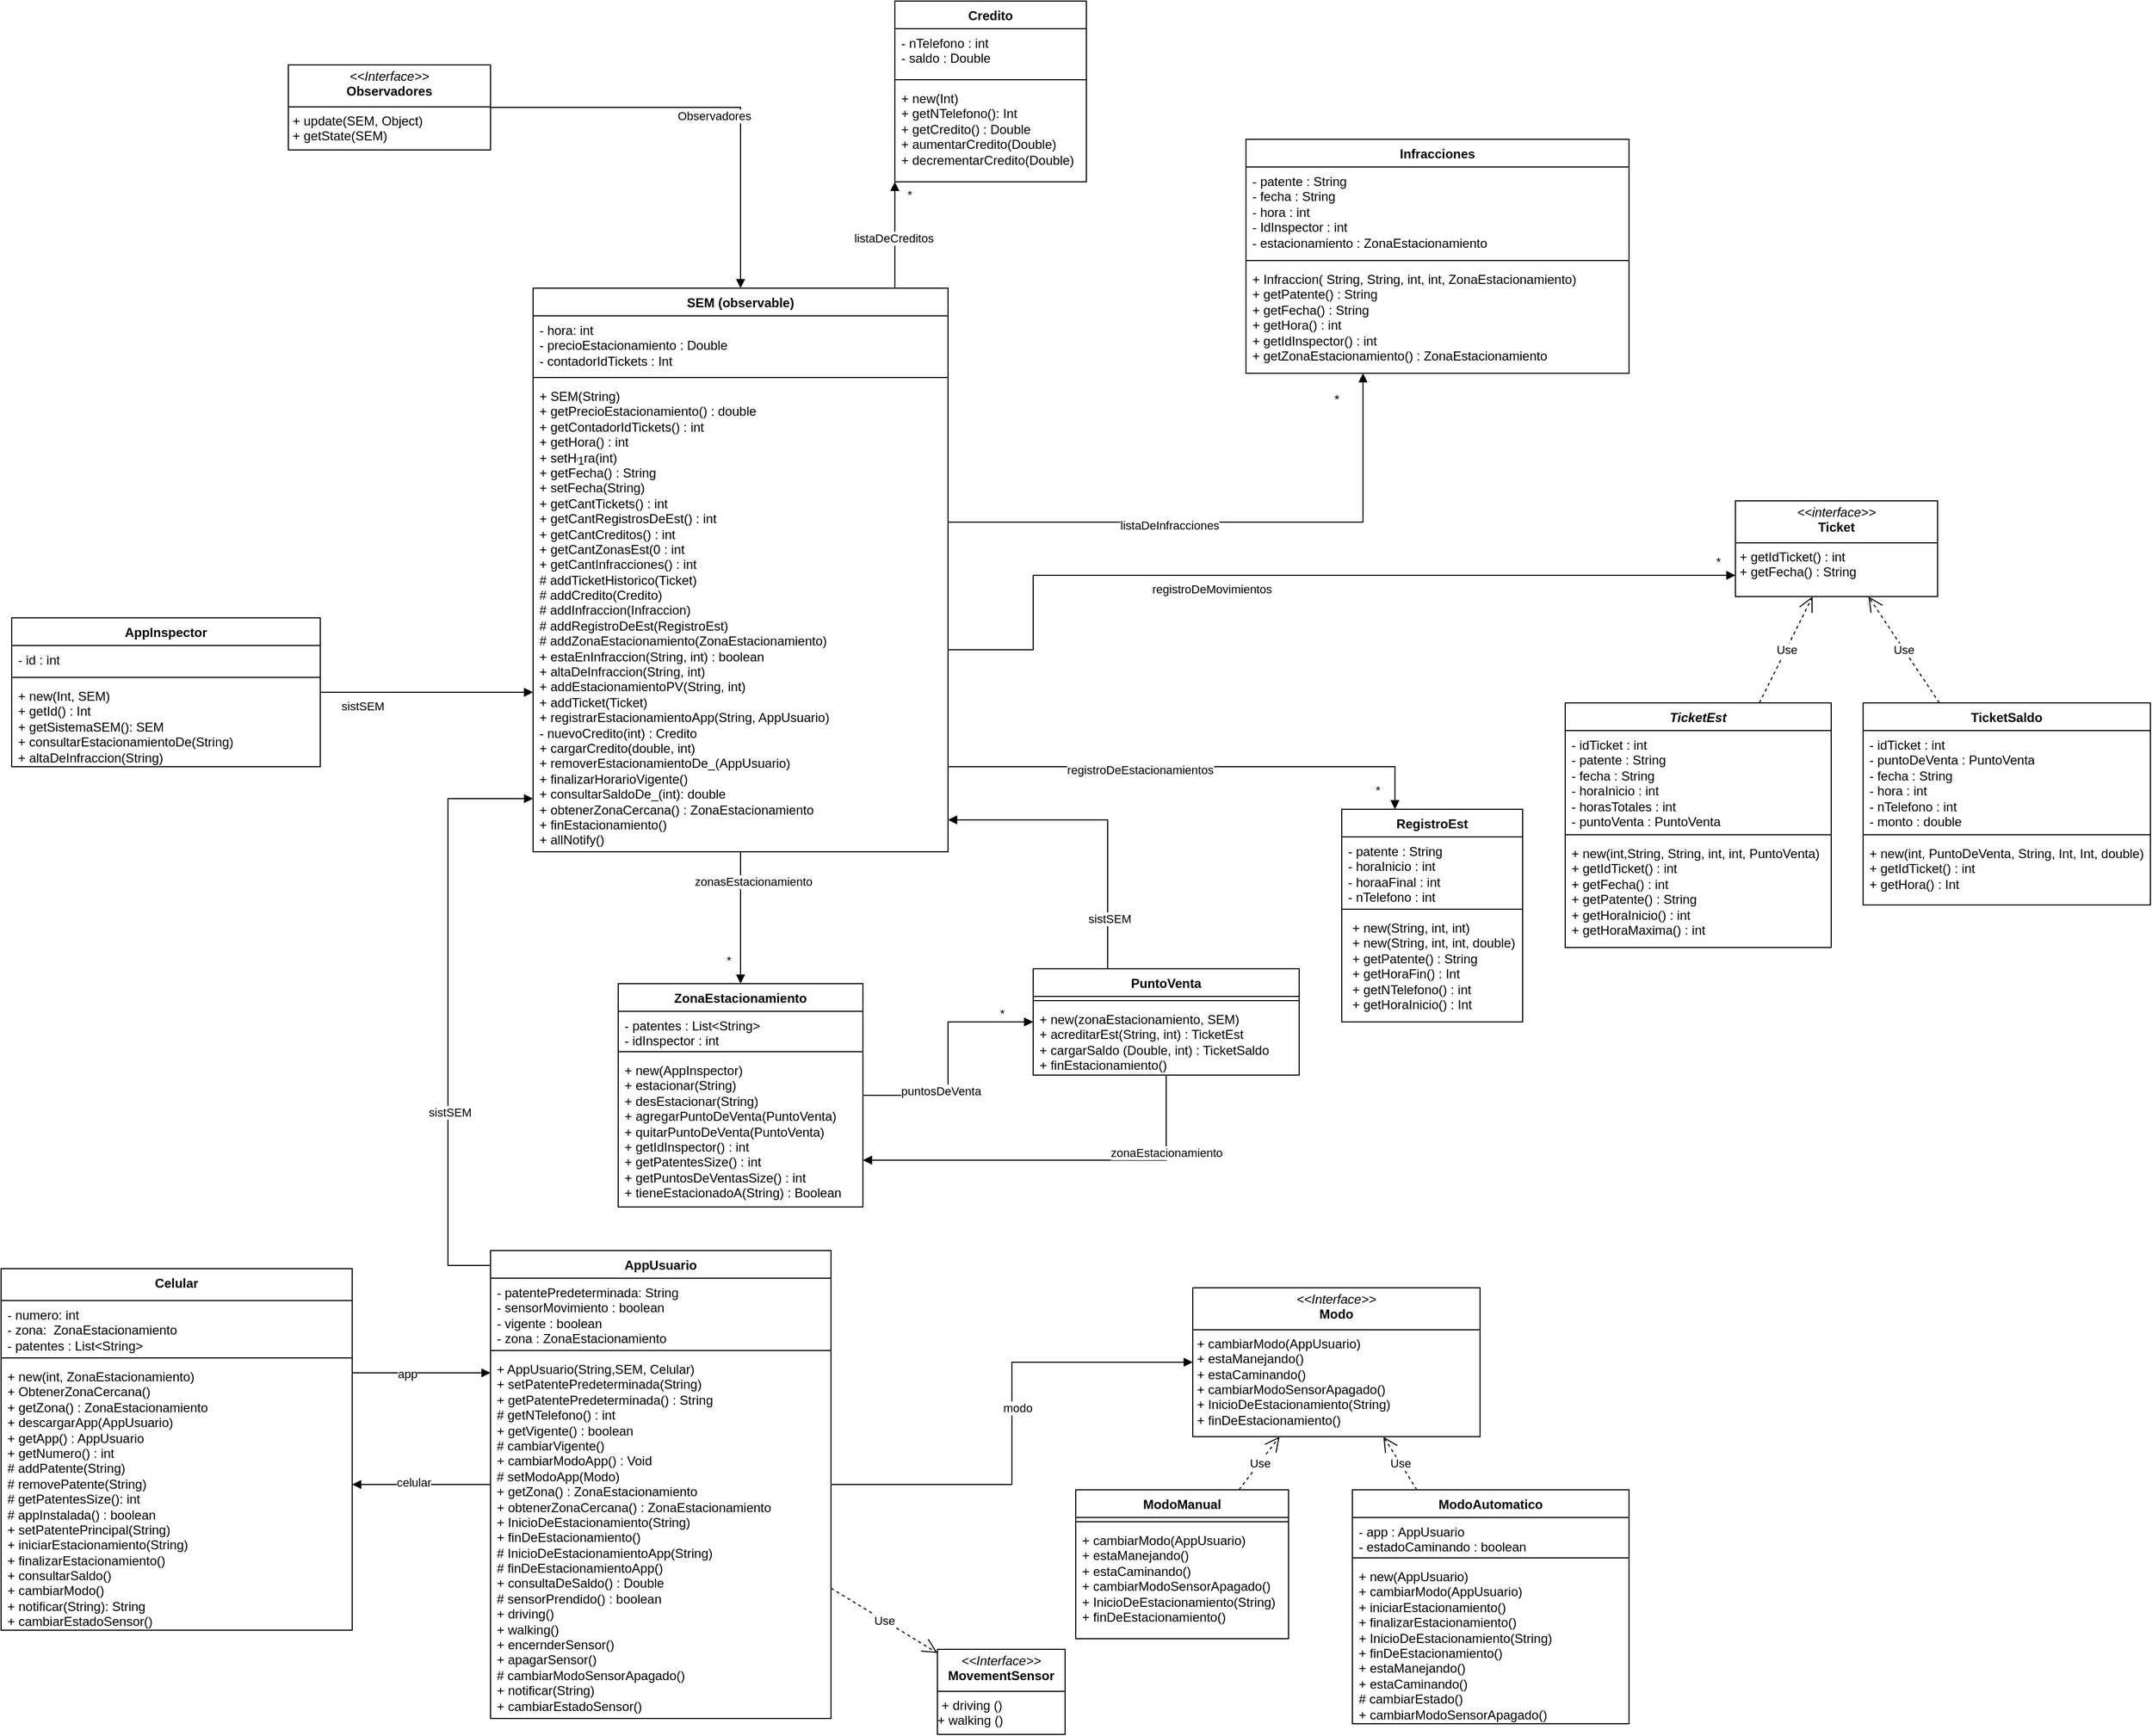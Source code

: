 <mxfile version="24.4.0" type="device">
  <diagram name="Página-1" id="XTu4WGka2R_DLcnF8r3q">
    <mxGraphModel dx="1290" dy="1872" grid="1" gridSize="10" guides="1" tooltips="1" connect="1" arrows="1" fold="1" page="1" pageScale="1" pageWidth="827" pageHeight="1169" math="0" shadow="0">
      <root>
        <mxCell id="0" />
        <mxCell id="1" parent="0" />
        <mxCell id="ymjxS3A1cUJD00krCVP6-1" value="ZonaEstacionamiento" style="swimlane;fontStyle=1;align=center;verticalAlign=top;childLayout=stackLayout;horizontal=1;startSize=26;horizontalStack=0;resizeParent=1;resizeParentMax=0;resizeLast=0;collapsible=1;marginBottom=0;whiteSpace=wrap;html=1;" parent="1" vertex="1">
          <mxGeometry x="580" y="444" width="230" height="210" as="geometry">
            <mxRectangle x="590" y="444" width="160" height="30" as="alternateBounds" />
          </mxGeometry>
        </mxCell>
        <mxCell id="ymjxS3A1cUJD00krCVP6-2" value="&lt;div&gt;&lt;span style=&quot;background-color: initial;&quot;&gt;- patentes : List&amp;lt;String&amp;gt;&amp;nbsp;&lt;/span&gt;&lt;br&gt;&lt;/div&gt;&lt;div&gt;&lt;span style=&quot;background-color: initial;&quot;&gt;- idInspector : int&lt;/span&gt;&lt;/div&gt;" style="text;strokeColor=none;fillColor=none;align=left;verticalAlign=top;spacingLeft=4;spacingRight=4;overflow=hidden;rotatable=0;points=[[0,0.5],[1,0.5]];portConstraint=eastwest;whiteSpace=wrap;html=1;" parent="ymjxS3A1cUJD00krCVP6-1" vertex="1">
          <mxGeometry y="26" width="230" height="34" as="geometry" />
        </mxCell>
        <mxCell id="ymjxS3A1cUJD00krCVP6-3" value="" style="line;strokeWidth=1;fillColor=none;align=left;verticalAlign=middle;spacingTop=-1;spacingLeft=3;spacingRight=3;rotatable=0;labelPosition=right;points=[];portConstraint=eastwest;strokeColor=inherit;" parent="ymjxS3A1cUJD00krCVP6-1" vertex="1">
          <mxGeometry y="60" width="230" height="8" as="geometry" />
        </mxCell>
        <mxCell id="ymjxS3A1cUJD00krCVP6-4" value="&lt;div&gt;+ new(AppInspector)&lt;/div&gt;+ estacionar(String)&lt;div&gt;+ desEstacionar(String)&lt;/div&gt;&lt;div&gt;+ agregarPuntoDeVenta(PuntoVenta)&lt;/div&gt;&lt;div&gt;+ quitarPuntoDeVenta(PuntoVenta)&lt;/div&gt;&lt;div&gt;+ getIdInspector() : int&lt;/div&gt;&lt;div&gt;+ getPatentesSize() : int&lt;/div&gt;&lt;div&gt;+ getPuntosDeVentasSize() : int&lt;/div&gt;&lt;div&gt;+ tieneEstacionadoA(String) : Boolean&amp;nbsp;&lt;/div&gt;" style="text;strokeColor=none;fillColor=none;align=left;verticalAlign=top;spacingLeft=4;spacingRight=4;overflow=hidden;rotatable=0;points=[[0,0.5],[1,0.5]];portConstraint=eastwest;whiteSpace=wrap;html=1;" parent="ymjxS3A1cUJD00krCVP6-1" vertex="1">
          <mxGeometry y="68" width="230" height="142" as="geometry" />
        </mxCell>
        <mxCell id="ymjxS3A1cUJD00krCVP6-5" value="PuntoVenta" style="swimlane;fontStyle=1;align=center;verticalAlign=top;childLayout=stackLayout;horizontal=1;startSize=26;horizontalStack=0;resizeParent=1;resizeParentMax=0;resizeLast=0;collapsible=1;marginBottom=0;whiteSpace=wrap;html=1;" parent="1" vertex="1">
          <mxGeometry x="970" y="430" width="250" height="100" as="geometry">
            <mxRectangle x="970" y="430" width="100" height="30" as="alternateBounds" />
          </mxGeometry>
        </mxCell>
        <mxCell id="ymjxS3A1cUJD00krCVP6-7" value="" style="line;strokeWidth=1;fillColor=none;align=left;verticalAlign=middle;spacingTop=-1;spacingLeft=3;spacingRight=3;rotatable=0;labelPosition=right;points=[];portConstraint=eastwest;strokeColor=inherit;" parent="ymjxS3A1cUJD00krCVP6-5" vertex="1">
          <mxGeometry y="26" width="250" height="8" as="geometry" />
        </mxCell>
        <mxCell id="ymjxS3A1cUJD00krCVP6-8" value="&lt;div&gt;+ new(zonaEstacionamiento, SEM)&lt;/div&gt;+ acreditarEst(String, int) : TicketEst&lt;div&gt;+ cargarSaldo (Double, int) : TicketSaldo&lt;/div&gt;&lt;div&gt;+ finEstacionamiento()&lt;/div&gt;" style="text;strokeColor=none;fillColor=none;align=left;verticalAlign=top;spacingLeft=4;spacingRight=4;overflow=hidden;rotatable=0;points=[[0,0.5],[1,0.5]];portConstraint=eastwest;whiteSpace=wrap;html=1;" parent="ymjxS3A1cUJD00krCVP6-5" vertex="1">
          <mxGeometry y="34" width="250" height="66" as="geometry" />
        </mxCell>
        <mxCell id="ymjxS3A1cUJD00krCVP6-9" value="AppUsuario" style="swimlane;fontStyle=1;align=center;verticalAlign=top;childLayout=stackLayout;horizontal=1;startSize=26;horizontalStack=0;resizeParent=1;resizeParentMax=0;resizeLast=0;collapsible=1;marginBottom=0;whiteSpace=wrap;html=1;" parent="1" vertex="1">
          <mxGeometry x="460" y="695" width="320" height="440" as="geometry">
            <mxRectangle x="480" y="654" width="100" height="30" as="alternateBounds" />
          </mxGeometry>
        </mxCell>
        <mxCell id="ymjxS3A1cUJD00krCVP6-10" value="&lt;div&gt;- patentePredeterminada: String&lt;/div&gt;&lt;div&gt;- sensorMovimiento : boolean&lt;/div&gt;&lt;div&gt;- vigente : boolean&lt;/div&gt;&lt;div&gt;- zona : ZonaEstacionamiento&lt;/div&gt;" style="text;strokeColor=none;fillColor=none;align=left;verticalAlign=top;spacingLeft=4;spacingRight=4;overflow=hidden;rotatable=0;points=[[0,0.5],[1,0.5]];portConstraint=eastwest;whiteSpace=wrap;html=1;" parent="ymjxS3A1cUJD00krCVP6-9" vertex="1">
          <mxGeometry y="26" width="320" height="64" as="geometry" />
        </mxCell>
        <mxCell id="ymjxS3A1cUJD00krCVP6-11" value="" style="line;strokeWidth=1;fillColor=none;align=left;verticalAlign=middle;spacingTop=-1;spacingLeft=3;spacingRight=3;rotatable=0;labelPosition=right;points=[];portConstraint=eastwest;strokeColor=inherit;" parent="ymjxS3A1cUJD00krCVP6-9" vertex="1">
          <mxGeometry y="90" width="320" height="8" as="geometry" />
        </mxCell>
        <mxCell id="ymjxS3A1cUJD00krCVP6-12" value="+ AppUsuario(String,SEM, Celular)&amp;nbsp;&lt;div&gt;&lt;div&gt;+ setPatentePredeterminada(String)&lt;/div&gt;&lt;div&gt;+ getPatentePredeterminada() : String&lt;/div&gt;&lt;div&gt;# getNTelefono() : int&amp;nbsp;&lt;/div&gt;&lt;div&gt;+ getVigente() : boolean&lt;/div&gt;&lt;div&gt;# cambiarVigente()&lt;/div&gt;&lt;div&gt;+ cambiarModoApp() : Void&lt;br&gt;&lt;/div&gt;&lt;div&gt;# setModoApp(Modo)&lt;/div&gt;&lt;div&gt;+ getZona() : ZonaEstacionamiento&lt;/div&gt;&lt;div&gt;+ obtenerZonaCercana() : ZonaEstacionamiento&lt;/div&gt;&lt;div&gt;+ InicioDeEstacionamiento(String)&lt;br&gt;+ finDeEstacionamiento()&amp;nbsp;&lt;/div&gt;&lt;div&gt;# InicioDeEstacionamientoApp(String)&lt;br&gt;# finDeEstacionamientoApp()&amp;nbsp;&lt;br&gt;&lt;div&gt;&lt;div&gt;+ consultaDeSaldo() : Double&lt;/div&gt;&lt;div&gt;# sensorPrendido() : boolean&lt;/div&gt;&lt;div&gt;+ driving()&lt;/div&gt;&lt;div&gt;+ walking()&lt;/div&gt;&lt;div&gt;+ encernderSensor()&lt;/div&gt;&lt;div&gt;+ apagarSensor()&lt;/div&gt;&lt;div&gt;# cambiarModoSensorApagado()&lt;/div&gt;&lt;div&gt;+ notificar(String)&lt;/div&gt;&lt;div&gt;+ cambiarEstadoSensor()&lt;/div&gt;&lt;div&gt;&lt;br&gt;&lt;/div&gt;&lt;div&gt;&lt;br&gt;&lt;/div&gt;&lt;/div&gt;&lt;/div&gt;&lt;/div&gt;" style="text;strokeColor=none;fillColor=none;align=left;verticalAlign=top;spacingLeft=4;spacingRight=4;overflow=hidden;rotatable=0;points=[[0,0.5],[1,0.5]];portConstraint=eastwest;whiteSpace=wrap;html=1;" parent="ymjxS3A1cUJD00krCVP6-9" vertex="1">
          <mxGeometry y="98" width="320" height="342" as="geometry" />
        </mxCell>
        <mxCell id="ymjxS3A1cUJD00krCVP6-13" value="SEM (observable)" style="swimlane;fontStyle=1;align=center;verticalAlign=top;childLayout=stackLayout;horizontal=1;startSize=26;horizontalStack=0;resizeParent=1;resizeParentMax=0;resizeLast=0;collapsible=1;marginBottom=0;whiteSpace=wrap;html=1;" parent="1" vertex="1">
          <mxGeometry x="500" y="-210" width="390" height="530" as="geometry" />
        </mxCell>
        <mxCell id="ymjxS3A1cUJD00krCVP6-14" value="&lt;div&gt;&lt;span style=&quot;background-color: initial;&quot;&gt;- hora: int&lt;/span&gt;&lt;br&gt;&lt;/div&gt;&lt;div&gt;- precioEstacionamiento : Double&lt;/div&gt;&lt;div&gt;- contadorIdTickets : Int&lt;/div&gt;&lt;div&gt;&amp;nbsp;&lt;/div&gt;&lt;div&gt;&lt;br&gt;&lt;/div&gt;&lt;div&gt;&lt;span style=&quot;background-color: initial;&quot;&gt;&lt;br&gt;&lt;/span&gt;&lt;br&gt;&lt;/div&gt;" style="text;strokeColor=none;fillColor=none;align=left;verticalAlign=top;spacingLeft=4;spacingRight=4;overflow=hidden;rotatable=0;points=[[0,0.5],[1,0.5]];portConstraint=eastwest;whiteSpace=wrap;html=1;" parent="ymjxS3A1cUJD00krCVP6-13" vertex="1">
          <mxGeometry y="26" width="390" height="54" as="geometry" />
        </mxCell>
        <mxCell id="ymjxS3A1cUJD00krCVP6-15" value="" style="line;strokeWidth=1;fillColor=none;align=left;verticalAlign=middle;spacingTop=-1;spacingLeft=3;spacingRight=3;rotatable=0;labelPosition=right;points=[];portConstraint=eastwest;strokeColor=inherit;" parent="ymjxS3A1cUJD00krCVP6-13" vertex="1">
          <mxGeometry y="80" width="390" height="8" as="geometry" />
        </mxCell>
        <mxCell id="ymjxS3A1cUJD00krCVP6-16" value="&lt;div&gt;+ SEM(String)&lt;/div&gt;&lt;div&gt;+ getPrecioEstacionamiento() : double&lt;/div&gt;&lt;div&gt;+ getContadorIdTickets() : int&lt;/div&gt;&lt;div&gt;+ getHora() : int&lt;/div&gt;&lt;div&gt;+ setHora(int)&lt;br&gt;&lt;/div&gt;&lt;div&gt;+ getFecha() : String&lt;/div&gt;&lt;div&gt;+ setFecha(String)&lt;/div&gt;&lt;div&gt;+ getCantTickets() : int&lt;/div&gt;&lt;div&gt;+ getCantRegistrosDeEst() : int&lt;/div&gt;&lt;div&gt;+ getCantCreditos() : int&lt;/div&gt;&lt;div&gt;+ getCantZonasEst(0 : int&lt;/div&gt;&lt;div&gt;+ getCantInfracciones() : int&lt;/div&gt;&lt;div&gt;# addTicketHistorico(Ticket)&lt;/div&gt;&lt;div&gt;# addCredito(Credito)&lt;/div&gt;&lt;div&gt;# addInfraccion(Infraccion)&lt;/div&gt;&lt;div&gt;# addRegistroDeEst(RegistroEst)&lt;/div&gt;&lt;div&gt;# addZonaEstacionamiento(ZonaEstacionamiento)&lt;/div&gt;&lt;div&gt;+ estaEnInfraccion(String, int) : boolean&lt;/div&gt;&lt;div&gt;+ altaDeInfraccion(String, int)&lt;/div&gt;&lt;div&gt;+ addEstacionamientoPV(String, int)&lt;/div&gt;&lt;div&gt;+ addTicket(Ticket)&lt;/div&gt;&lt;div&gt;+ registrarEstacionamientoApp(String, AppUsuario)&lt;/div&gt;&lt;div&gt;- nuevoCredito(int) : Credito&lt;/div&gt;&lt;div&gt;+ cargarCredito(double, int)&lt;/div&gt;&lt;div&gt;+ removerEstacionamientoDe_(AppUsuario)&lt;/div&gt;&lt;div&gt;+ finalizarHorarioVigente()&lt;/div&gt;&lt;div&gt;+ consultarSaldoDe_(int): double&lt;/div&gt;&lt;div&gt;+ obtenerZonaCercana() : ZonaEstacionamiento&lt;/div&gt;&lt;div&gt;+ finEstacionamiento()&lt;/div&gt;&lt;div&gt;+ allNotify()&lt;/div&gt;" style="text;strokeColor=none;fillColor=none;align=left;verticalAlign=top;spacingLeft=4;spacingRight=4;overflow=hidden;rotatable=0;points=[[0,0.5],[1,0.5]];portConstraint=eastwest;whiteSpace=wrap;html=1;" parent="ymjxS3A1cUJD00krCVP6-13" vertex="1">
          <mxGeometry y="88" width="390" height="442" as="geometry" />
        </mxCell>
        <mxCell id="ymjxS3A1cUJD00krCVP6-26" value="Infracciones" style="swimlane;fontStyle=1;align=center;verticalAlign=top;childLayout=stackLayout;horizontal=1;startSize=26;horizontalStack=0;resizeParent=1;resizeParentMax=0;resizeLast=0;collapsible=1;marginBottom=0;whiteSpace=wrap;html=1;" parent="1" vertex="1">
          <mxGeometry x="1170" y="-350" width="360" height="220" as="geometry">
            <mxRectangle x="1061" y="-100" width="110" height="30" as="alternateBounds" />
          </mxGeometry>
        </mxCell>
        <mxCell id="ymjxS3A1cUJD00krCVP6-27" value="&lt;div&gt;- patente : String&lt;/div&gt;&lt;div&gt;&lt;span style=&quot;background-color: initial;&quot;&gt;- fecha : String&amp;nbsp;&lt;/span&gt;&lt;/div&gt;&lt;div&gt;- hora : int&lt;/div&gt;&lt;div&gt;- IdInspector : int&lt;/div&gt;&lt;div&gt;- estacionamiento : ZonaEstacionamiento&lt;/div&gt;" style="text;strokeColor=none;fillColor=none;align=left;verticalAlign=top;spacingLeft=4;spacingRight=4;overflow=hidden;rotatable=0;points=[[0,0.5],[1,0.5]];portConstraint=eastwest;whiteSpace=wrap;html=1;" parent="ymjxS3A1cUJD00krCVP6-26" vertex="1">
          <mxGeometry y="26" width="360" height="84" as="geometry" />
        </mxCell>
        <mxCell id="ymjxS3A1cUJD00krCVP6-28" value="" style="line;strokeWidth=1;fillColor=none;align=left;verticalAlign=middle;spacingTop=-1;spacingLeft=3;spacingRight=3;rotatable=0;labelPosition=right;points=[];portConstraint=eastwest;strokeColor=inherit;" parent="ymjxS3A1cUJD00krCVP6-26" vertex="1">
          <mxGeometry y="110" width="360" height="8" as="geometry" />
        </mxCell>
        <mxCell id="ymjxS3A1cUJD00krCVP6-29" value="+ Infraccion( String, String, int, int, ZonaEstacionamiento)&lt;div&gt;+ getPatente() : String&lt;/div&gt;&lt;div&gt;+ getFecha() : String&lt;/div&gt;&lt;div&gt;+ getHora() : int&lt;/div&gt;&lt;div&gt;+ getIdInspector() : int&lt;/div&gt;&lt;div&gt;+ getZonaEstacionamiento() : ZonaEstacionamiento&lt;/div&gt;" style="text;strokeColor=none;fillColor=none;align=left;verticalAlign=top;spacingLeft=4;spacingRight=4;overflow=hidden;rotatable=0;points=[[0,0.5],[1,0.5]];portConstraint=eastwest;whiteSpace=wrap;html=1;" parent="ymjxS3A1cUJD00krCVP6-26" vertex="1">
          <mxGeometry y="118" width="360" height="102" as="geometry" />
        </mxCell>
        <mxCell id="ymjxS3A1cUJD00krCVP6-56" value="Celular" style="swimlane;fontStyle=1;align=center;verticalAlign=top;childLayout=stackLayout;horizontal=1;startSize=30;horizontalStack=0;resizeParent=1;resizeParentMax=0;resizeLast=0;collapsible=1;marginBottom=0;whiteSpace=wrap;html=1;" parent="1" vertex="1">
          <mxGeometry y="712" width="330" height="340" as="geometry">
            <mxRectangle y="712" width="80" height="30" as="alternateBounds" />
          </mxGeometry>
        </mxCell>
        <mxCell id="ymjxS3A1cUJD00krCVP6-57" value="- numero: int&lt;div&gt;- zona:&amp;nbsp; ZonaEstacionamiento&lt;/div&gt;&lt;div&gt;- patentes : List&amp;lt;String&amp;gt;&lt;/div&gt;" style="text;strokeColor=none;fillColor=none;align=left;verticalAlign=top;spacingLeft=4;spacingRight=4;overflow=hidden;rotatable=0;points=[[0,0.5],[1,0.5]];portConstraint=eastwest;whiteSpace=wrap;html=1;" parent="ymjxS3A1cUJD00krCVP6-56" vertex="1">
          <mxGeometry y="30" width="330" height="50" as="geometry" />
        </mxCell>
        <mxCell id="ymjxS3A1cUJD00krCVP6-58" value="" style="line;strokeWidth=1;fillColor=none;align=left;verticalAlign=middle;spacingTop=-1;spacingLeft=3;spacingRight=3;rotatable=0;labelPosition=right;points=[];portConstraint=eastwest;strokeColor=inherit;" parent="ymjxS3A1cUJD00krCVP6-56" vertex="1">
          <mxGeometry y="80" width="330" height="8" as="geometry" />
        </mxCell>
        <mxCell id="ymjxS3A1cUJD00krCVP6-59" value="+ new(int, ZonaEstacionamiento)&lt;div&gt;+ ObtenerZonaCercana()&lt;/div&gt;&lt;div&gt;+ getZona() : ZonaEstacionamiento&lt;/div&gt;&lt;div&gt;+ descargarApp(AppUsuario)&lt;/div&gt;&lt;div&gt;+ getApp() : AppUsuario&lt;/div&gt;&lt;div&gt;+ getNumero() : int&lt;/div&gt;&lt;div&gt;# addPatente(String)&amp;nbsp;&lt;/div&gt;&lt;div&gt;# removePatente(String)&lt;/div&gt;&lt;div&gt;# getPatentesSize(): int&lt;/div&gt;&lt;div&gt;# appInstalada() : boolean&lt;/div&gt;&lt;div&gt;+ setPatentePrincipal(String)&lt;/div&gt;&lt;div&gt;+ iniciarEstacionamiento(String)&amp;nbsp;&lt;/div&gt;&lt;div&gt;+ finalizarEstacionamiento()&lt;/div&gt;&lt;div&gt;+ consultarSaldo()&lt;/div&gt;&lt;div&gt;+ cambiarModo()&lt;/div&gt;&lt;div&gt;+ notificar(String): String&lt;/div&gt;&lt;div&gt;+ cambiarEstadoSensor()&amp;nbsp;&lt;/div&gt;&lt;div&gt;&lt;br&gt;&lt;/div&gt;" style="text;strokeColor=none;fillColor=none;align=left;verticalAlign=top;spacingLeft=4;spacingRight=4;overflow=hidden;rotatable=0;points=[[0,0.5],[1,0.5]];portConstraint=eastwest;whiteSpace=wrap;html=1;" parent="ymjxS3A1cUJD00krCVP6-56" vertex="1">
          <mxGeometry y="88" width="330" height="252" as="geometry" />
        </mxCell>
        <mxCell id="ymjxS3A1cUJD00krCVP6-62" value="app" style="endArrow=block;endFill=1;html=1;edgeStyle=orthogonalEdgeStyle;align=left;verticalAlign=top;rounded=0;" parent="1" source="ymjxS3A1cUJD00krCVP6-56" target="ymjxS3A1cUJD00krCVP6-9" edge="1">
          <mxGeometry x="-0.375" y="12" relative="1" as="geometry">
            <mxPoint x="240" y="557" as="sourcePoint" />
            <mxPoint x="280" y="870" as="targetPoint" />
            <mxPoint as="offset" />
            <Array as="points">
              <mxPoint x="440" y="810" />
              <mxPoint x="440" y="810" />
            </Array>
          </mxGeometry>
        </mxCell>
        <mxCell id="ymjxS3A1cUJD00krCVP6-104" value="ModoAutomatico" style="swimlane;fontStyle=1;align=center;verticalAlign=top;childLayout=stackLayout;horizontal=1;startSize=26;horizontalStack=0;resizeParent=1;resizeParentMax=0;resizeLast=0;collapsible=1;marginBottom=0;whiteSpace=wrap;html=1;" parent="1" vertex="1">
          <mxGeometry x="1270" y="920" width="260" height="220" as="geometry">
            <mxRectangle x="1270" y="940" width="130" height="30" as="alternateBounds" />
          </mxGeometry>
        </mxCell>
        <mxCell id="ymjxS3A1cUJD00krCVP6-105" value="- app : AppUsuario&lt;div&gt;- estadoCaminando : boolean&lt;/div&gt;" style="text;strokeColor=none;fillColor=none;align=left;verticalAlign=top;spacingLeft=4;spacingRight=4;overflow=hidden;rotatable=0;points=[[0,0.5],[1,0.5]];portConstraint=eastwest;whiteSpace=wrap;html=1;" parent="ymjxS3A1cUJD00krCVP6-104" vertex="1">
          <mxGeometry y="26" width="260" height="34" as="geometry" />
        </mxCell>
        <mxCell id="ymjxS3A1cUJD00krCVP6-106" value="" style="line;strokeWidth=1;fillColor=none;align=left;verticalAlign=middle;spacingTop=-1;spacingLeft=3;spacingRight=3;rotatable=0;labelPosition=right;points=[];portConstraint=eastwest;strokeColor=inherit;" parent="ymjxS3A1cUJD00krCVP6-104" vertex="1">
          <mxGeometry y="60" width="260" height="8" as="geometry" />
        </mxCell>
        <mxCell id="ymjxS3A1cUJD00krCVP6-107" value="&lt;div&gt;+ new(AppUsuario)&lt;/div&gt;+ cambiarModo(AppUsuario)&lt;div&gt;+ iniciarEstacionamiento()&lt;/div&gt;&lt;div&gt;+ finalizarEstacionamiento()&lt;/div&gt;&lt;div&gt;+ InicioDeEstacionamiento(String)&lt;br&gt;+ finDeEstacionamiento()&amp;nbsp;&lt;br&gt;&lt;/div&gt;&lt;div&gt;+ estaManejando()&lt;/div&gt;&lt;div&gt;+ estaCaminando()&lt;/div&gt;&lt;div&gt;# cambiarEstado()&lt;/div&gt;&lt;div&gt;+ cambiarModoSensorApagado()&lt;/div&gt;" style="text;strokeColor=none;fillColor=none;align=left;verticalAlign=top;spacingLeft=4;spacingRight=4;overflow=hidden;rotatable=0;points=[[0,0.5],[1,0.5]];portConstraint=eastwest;whiteSpace=wrap;html=1;" parent="ymjxS3A1cUJD00krCVP6-104" vertex="1">
          <mxGeometry y="68" width="260" height="152" as="geometry" />
        </mxCell>
        <mxCell id="ymjxS3A1cUJD00krCVP6-108" value="ModoManual" style="swimlane;fontStyle=1;align=center;verticalAlign=top;childLayout=stackLayout;horizontal=1;startSize=26;horizontalStack=0;resizeParent=1;resizeParentMax=0;resizeLast=0;collapsible=1;marginBottom=0;whiteSpace=wrap;html=1;" parent="1" vertex="1">
          <mxGeometry x="1010" y="920" width="200" height="140" as="geometry">
            <mxRectangle x="1010" y="940" width="110" height="30" as="alternateBounds" />
          </mxGeometry>
        </mxCell>
        <mxCell id="ymjxS3A1cUJD00krCVP6-110" value="" style="line;strokeWidth=1;fillColor=none;align=left;verticalAlign=middle;spacingTop=-1;spacingLeft=3;spacingRight=3;rotatable=0;labelPosition=right;points=[];portConstraint=eastwest;strokeColor=inherit;" parent="ymjxS3A1cUJD00krCVP6-108" vertex="1">
          <mxGeometry y="26" width="200" height="8" as="geometry" />
        </mxCell>
        <mxCell id="ymjxS3A1cUJD00krCVP6-111" value="+ cambiarModo(AppUsuario)&amp;nbsp;&lt;div&gt;+ estaManejando()&lt;/div&gt;&lt;div&gt;+ estaCaminando()&lt;/div&gt;&lt;div&gt;+ cambiarModoSensorApagado()&lt;/div&gt;&lt;div&gt;+ InicioDeEstacionamiento(String)&lt;br&gt;+ finDeEstacionamiento()&amp;nbsp;&lt;br&gt;&lt;/div&gt;" style="text;strokeColor=none;fillColor=none;align=left;verticalAlign=top;spacingLeft=4;spacingRight=4;overflow=hidden;rotatable=0;points=[[0,0.5],[1,0.5]];portConstraint=eastwest;whiteSpace=wrap;html=1;" parent="ymjxS3A1cUJD00krCVP6-108" vertex="1">
          <mxGeometry y="34" width="200" height="106" as="geometry" />
        </mxCell>
        <mxCell id="ymjxS3A1cUJD00krCVP6-114" value="Use" style="endArrow=open;endSize=12;dashed=1;html=1;rounded=0;" parent="1" source="ymjxS3A1cUJD00krCVP6-104" target="2Z8lgZ3xPC7rbtyNmIxr-1" edge="1">
          <mxGeometry width="160" relative="1" as="geometry">
            <mxPoint x="890" y="900" as="sourcePoint" />
            <mxPoint x="1030" y="724.1" as="targetPoint" />
          </mxGeometry>
        </mxCell>
        <mxCell id="ymjxS3A1cUJD00krCVP6-117" value="Use" style="endArrow=open;endSize=12;dashed=1;html=1;rounded=0;" parent="1" source="ymjxS3A1cUJD00krCVP6-108" target="2Z8lgZ3xPC7rbtyNmIxr-1" edge="1">
          <mxGeometry width="160" relative="1" as="geometry">
            <mxPoint x="1080" y="845" as="sourcePoint" />
            <mxPoint x="1006.667" y="770" as="targetPoint" />
          </mxGeometry>
        </mxCell>
        <mxCell id="ymjxS3A1cUJD00krCVP6-118" value="modo" style="endArrow=block;endFill=1;html=1;edgeStyle=orthogonalEdgeStyle;align=left;verticalAlign=top;rounded=0;" parent="1" source="ymjxS3A1cUJD00krCVP6-9" target="2Z8lgZ3xPC7rbtyNmIxr-1" edge="1">
          <mxGeometry x="0.122" y="10" relative="1" as="geometry">
            <mxPoint x="540" y="968.25" as="sourcePoint" />
            <mxPoint x="975" y="720" as="targetPoint" />
            <mxPoint as="offset" />
          </mxGeometry>
        </mxCell>
        <mxCell id="ymjxS3A1cUJD00krCVP6-125" value="AppInspector" style="swimlane;fontStyle=1;align=center;verticalAlign=top;childLayout=stackLayout;horizontal=1;startSize=26;horizontalStack=0;resizeParent=1;resizeParentMax=0;resizeLast=0;collapsible=1;marginBottom=0;whiteSpace=wrap;html=1;" parent="1" vertex="1">
          <mxGeometry x="10" y="100" width="290" height="140" as="geometry">
            <mxRectangle x="10" y="100" width="110" height="30" as="alternateBounds" />
          </mxGeometry>
        </mxCell>
        <mxCell id="ymjxS3A1cUJD00krCVP6-126" value="- id : int" style="text;strokeColor=none;fillColor=none;align=left;verticalAlign=top;spacingLeft=4;spacingRight=4;overflow=hidden;rotatable=0;points=[[0,0.5],[1,0.5]];portConstraint=eastwest;whiteSpace=wrap;html=1;" parent="ymjxS3A1cUJD00krCVP6-125" vertex="1">
          <mxGeometry y="26" width="290" height="26" as="geometry" />
        </mxCell>
        <mxCell id="ymjxS3A1cUJD00krCVP6-127" value="" style="line;strokeWidth=1;fillColor=none;align=left;verticalAlign=middle;spacingTop=-1;spacingLeft=3;spacingRight=3;rotatable=0;labelPosition=right;points=[];portConstraint=eastwest;strokeColor=inherit;" parent="ymjxS3A1cUJD00krCVP6-125" vertex="1">
          <mxGeometry y="52" width="290" height="8" as="geometry" />
        </mxCell>
        <mxCell id="ymjxS3A1cUJD00krCVP6-128" value="&lt;div&gt;+ new(Int, SEM)&lt;/div&gt;&lt;div&gt;+ getId() : Int&lt;/div&gt;&lt;div&gt;+ getSistemaSEM(): SEM&amp;nbsp;&lt;/div&gt;+ consultarEstacionamientoDe(String)&lt;div&gt;+ altaDeInfraccion(String)&lt;/div&gt;" style="text;strokeColor=none;fillColor=none;align=left;verticalAlign=top;spacingLeft=4;spacingRight=4;overflow=hidden;rotatable=0;points=[[0,0.5],[1,0.5]];portConstraint=eastwest;whiteSpace=wrap;html=1;" parent="ymjxS3A1cUJD00krCVP6-125" vertex="1">
          <mxGeometry y="60" width="290" height="80" as="geometry" />
        </mxCell>
        <mxCell id="kQ1EB0cBo9DeVX5bIxho-15" value="puntosDeVenta" style="endArrow=block;endFill=1;html=1;edgeStyle=orthogonalEdgeStyle;align=left;verticalAlign=top;rounded=0;" parent="1" source="ymjxS3A1cUJD00krCVP6-1" target="ymjxS3A1cUJD00krCVP6-5" edge="1">
          <mxGeometry x="-0.701" y="17" relative="1" as="geometry">
            <mxPoint x="870" y="450" as="sourcePoint" />
            <mxPoint x="1030" y="450" as="targetPoint" />
            <mxPoint as="offset" />
          </mxGeometry>
        </mxCell>
        <mxCell id="kQ1EB0cBo9DeVX5bIxho-16" value="*" style="edgeLabel;resizable=0;html=1;align=left;verticalAlign=bottom;" parent="kQ1EB0cBo9DeVX5bIxho-15" connectable="0" vertex="1">
          <mxGeometry x="-1" relative="1" as="geometry">
            <mxPoint x="127" y="-69" as="offset" />
          </mxGeometry>
        </mxCell>
        <mxCell id="3sAxBhhQF27HXUwX9-L7-9" value="sistSEM" style="endArrow=block;endFill=1;html=1;edgeStyle=orthogonalEdgeStyle;align=left;verticalAlign=top;rounded=0;" parent="1" source="ymjxS3A1cUJD00krCVP6-125" target="ymjxS3A1cUJD00krCVP6-13" edge="1">
          <mxGeometry x="-0.818" relative="1" as="geometry">
            <mxPoint x="300" y="400" as="sourcePoint" />
            <mxPoint x="340" y="330" as="targetPoint" />
            <Array as="points">
              <mxPoint x="420" y="170" />
              <mxPoint x="420" y="170" />
            </Array>
            <mxPoint as="offset" />
          </mxGeometry>
        </mxCell>
        <mxCell id="3sAxBhhQF27HXUwX9-L7-10" value="1" style="edgeLabel;resizable=0;html=1;align=left;verticalAlign=bottom;" parent="3sAxBhhQF27HXUwX9-L7-9" connectable="0" vertex="1">
          <mxGeometry x="-1" relative="1" as="geometry">
            <mxPoint x="240" y="-210" as="offset" />
          </mxGeometry>
        </mxCell>
        <mxCell id="3sAxBhhQF27HXUwX9-L7-15" value="registroDeMovimientos" style="endArrow=block;endFill=1;html=1;edgeStyle=orthogonalEdgeStyle;align=left;verticalAlign=top;rounded=0;" parent="1" source="ymjxS3A1cUJD00krCVP6-13" target="4HrX2eV04-CmK9RbwNsA-24" edge="1">
          <mxGeometry x="-0.358" relative="1" as="geometry">
            <mxPoint x="820" y="420" as="sourcePoint" />
            <mxPoint x="1075" y="287" as="targetPoint" />
            <Array as="points">
              <mxPoint x="970" y="130" />
              <mxPoint x="970" y="60" />
            </Array>
            <mxPoint as="offset" />
          </mxGeometry>
        </mxCell>
        <mxCell id="3sAxBhhQF27HXUwX9-L7-16" value="*" style="edgeLabel;resizable=0;html=1;align=left;verticalAlign=bottom;" parent="3sAxBhhQF27HXUwX9-L7-15" connectable="0" vertex="1">
          <mxGeometry x="-1" relative="1" as="geometry">
            <mxPoint x="720" y="-75" as="offset" />
          </mxGeometry>
        </mxCell>
        <mxCell id="3sAxBhhQF27HXUwX9-L7-5" value="sistSEM" style="endArrow=block;endFill=1;html=1;edgeStyle=orthogonalEdgeStyle;align=left;verticalAlign=top;rounded=0;" parent="1" source="ymjxS3A1cUJD00krCVP6-9" target="ymjxS3A1cUJD00krCVP6-13" edge="1">
          <mxGeometry x="-0.296" y="20" relative="1" as="geometry">
            <mxPoint x="390" y="699" as="sourcePoint" />
            <mxPoint x="490" y="349" as="targetPoint" />
            <Array as="points">
              <mxPoint x="420" y="709" />
              <mxPoint x="420" y="270" />
            </Array>
            <mxPoint as="offset" />
          </mxGeometry>
        </mxCell>
        <mxCell id="3sAxBhhQF27HXUwX9-L7-37" value="zonasEstacionamiento" style="endArrow=block;endFill=1;html=1;edgeStyle=orthogonalEdgeStyle;align=left;verticalAlign=top;rounded=0;" parent="1" source="ymjxS3A1cUJD00krCVP6-13" target="ymjxS3A1cUJD00krCVP6-1" edge="1">
          <mxGeometry x="-0.77" y="-45" relative="1" as="geometry">
            <mxPoint x="1100" y="370" as="sourcePoint" />
            <mxPoint x="1260" y="370" as="targetPoint" />
            <mxPoint as="offset" />
          </mxGeometry>
        </mxCell>
        <mxCell id="3sAxBhhQF27HXUwX9-L7-38" value="*" style="edgeLabel;resizable=0;html=1;align=left;verticalAlign=bottom;" parent="3sAxBhhQF27HXUwX9-L7-37" connectable="0" vertex="1">
          <mxGeometry x="-1" relative="1" as="geometry">
            <mxPoint x="-15" y="110" as="offset" />
          </mxGeometry>
        </mxCell>
        <mxCell id="3sAxBhhQF27HXUwX9-L7-39" value="sistSEM" style="endArrow=block;endFill=1;html=1;edgeStyle=orthogonalEdgeStyle;align=left;verticalAlign=top;rounded=0;" parent="1" source="ymjxS3A1cUJD00krCVP6-5" target="ymjxS3A1cUJD00krCVP6-13" edge="1">
          <mxGeometry x="-0.583" y="20" relative="1" as="geometry">
            <mxPoint x="1050" y="370" as="sourcePoint" />
            <mxPoint x="1210" y="370" as="targetPoint" />
            <Array as="points">
              <mxPoint x="1040" y="290" />
            </Array>
            <mxPoint as="offset" />
          </mxGeometry>
        </mxCell>
        <mxCell id="3sAxBhhQF27HXUwX9-L7-41" value="zonaEstacionamiento" style="endArrow=block;endFill=1;html=1;edgeStyle=orthogonalEdgeStyle;align=left;verticalAlign=top;rounded=0;" parent="1" source="ymjxS3A1cUJD00krCVP6-5" target="ymjxS3A1cUJD00krCVP6-1" edge="1">
          <mxGeometry x="-0.265" y="-20" relative="1" as="geometry">
            <mxPoint x="870" y="640" as="sourcePoint" />
            <mxPoint x="1030" y="640" as="targetPoint" />
            <Array as="points">
              <mxPoint x="1095" y="610" />
            </Array>
            <mxPoint as="offset" />
          </mxGeometry>
        </mxCell>
        <mxCell id="4HrX2eV04-CmK9RbwNsA-1" value="TicketSaldo" style="swimlane;fontStyle=1;align=center;verticalAlign=top;childLayout=stackLayout;horizontal=1;startSize=26;horizontalStack=0;resizeParent=1;resizeParentMax=0;resizeLast=0;collapsible=1;marginBottom=0;whiteSpace=wrap;html=1;" parent="1" vertex="1">
          <mxGeometry x="1750" y="180" width="270" height="190" as="geometry">
            <mxRectangle x="1840" y="190" width="100" height="30" as="alternateBounds" />
          </mxGeometry>
        </mxCell>
        <mxCell id="4HrX2eV04-CmK9RbwNsA-2" value="- idTicket : int&lt;br&gt;- puntoDeVenta : PuntoVenta&lt;br&gt;&lt;div&gt;- fecha : String&lt;br&gt;- hora : int&lt;/div&gt;&lt;div&gt;- nTelefono : int&amp;nbsp;&lt;/div&gt;&lt;div&gt;- monto : double&lt;/div&gt;" style="text;strokeColor=none;fillColor=none;align=left;verticalAlign=top;spacingLeft=4;spacingRight=4;overflow=hidden;rotatable=0;points=[[0,0.5],[1,0.5]];portConstraint=eastwest;whiteSpace=wrap;html=1;" parent="4HrX2eV04-CmK9RbwNsA-1" vertex="1">
          <mxGeometry y="26" width="270" height="94" as="geometry" />
        </mxCell>
        <mxCell id="4HrX2eV04-CmK9RbwNsA-3" value="" style="line;strokeWidth=1;fillColor=none;align=left;verticalAlign=middle;spacingTop=-1;spacingLeft=3;spacingRight=3;rotatable=0;labelPosition=right;points=[];portConstraint=eastwest;strokeColor=inherit;" parent="4HrX2eV04-CmK9RbwNsA-1" vertex="1">
          <mxGeometry y="120" width="270" height="8" as="geometry" />
        </mxCell>
        <mxCell id="4HrX2eV04-CmK9RbwNsA-4" value="+ new(int, PuntoDeVenta, String, Int, Int, double)&lt;div&gt;+ getIdTicket() : int&lt;/div&gt;&lt;div&gt;+ getHora() : Int&lt;/div&gt;" style="text;strokeColor=none;fillColor=none;align=left;verticalAlign=top;spacingLeft=4;spacingRight=4;overflow=hidden;rotatable=0;points=[[0,0.5],[1,0.5]];portConstraint=eastwest;whiteSpace=wrap;html=1;" parent="4HrX2eV04-CmK9RbwNsA-1" vertex="1">
          <mxGeometry y="128" width="270" height="62" as="geometry" />
        </mxCell>
        <mxCell id="4HrX2eV04-CmK9RbwNsA-18" value="Credito" style="swimlane;fontStyle=1;align=center;verticalAlign=top;childLayout=stackLayout;horizontal=1;startSize=26;horizontalStack=0;resizeParent=1;resizeParentMax=0;resizeLast=0;collapsible=1;marginBottom=0;whiteSpace=wrap;html=1;" parent="1" vertex="1">
          <mxGeometry x="840" y="-480" width="180" height="170" as="geometry">
            <mxRectangle x="827" y="-330" width="80" height="30" as="alternateBounds" />
          </mxGeometry>
        </mxCell>
        <mxCell id="4HrX2eV04-CmK9RbwNsA-19" value="- nTelefono : int&lt;div&gt;- saldo : Double&lt;/div&gt;" style="text;strokeColor=none;fillColor=none;align=left;verticalAlign=top;spacingLeft=4;spacingRight=4;overflow=hidden;rotatable=0;points=[[0,0.5],[1,0.5]];portConstraint=eastwest;whiteSpace=wrap;html=1;" parent="4HrX2eV04-CmK9RbwNsA-18" vertex="1">
          <mxGeometry y="26" width="180" height="44" as="geometry" />
        </mxCell>
        <mxCell id="4HrX2eV04-CmK9RbwNsA-20" value="" style="line;strokeWidth=1;fillColor=none;align=left;verticalAlign=middle;spacingTop=-1;spacingLeft=3;spacingRight=3;rotatable=0;labelPosition=right;points=[];portConstraint=eastwest;strokeColor=inherit;" parent="4HrX2eV04-CmK9RbwNsA-18" vertex="1">
          <mxGeometry y="70" width="180" height="8" as="geometry" />
        </mxCell>
        <mxCell id="4HrX2eV04-CmK9RbwNsA-21" value="&lt;div&gt;+ new(Int)&lt;/div&gt;&lt;div&gt;+ getNTelefono(): Int&lt;br&gt;&lt;/div&gt;+ getCredito() : Double&lt;div&gt;&lt;div&gt;+ aumentarCredito(Double)&lt;/div&gt;&lt;div&gt;+ decrementarCredito(Double)&amp;nbsp;&lt;/div&gt;&lt;/div&gt;" style="text;strokeColor=none;fillColor=none;align=left;verticalAlign=top;spacingLeft=4;spacingRight=4;overflow=hidden;rotatable=0;points=[[0,0.5],[1,0.5]];portConstraint=eastwest;whiteSpace=wrap;html=1;" parent="4HrX2eV04-CmK9RbwNsA-18" vertex="1">
          <mxGeometry y="78" width="180" height="92" as="geometry" />
        </mxCell>
        <mxCell id="4HrX2eV04-CmK9RbwNsA-22" value="celular" style="endArrow=block;endFill=1;html=1;edgeStyle=orthogonalEdgeStyle;align=left;verticalAlign=top;rounded=0;" parent="1" source="ymjxS3A1cUJD00krCVP6-9" target="ymjxS3A1cUJD00krCVP6-56" edge="1">
          <mxGeometry x="0.385" y="-15" relative="1" as="geometry">
            <mxPoint x="340" y="930" as="sourcePoint" />
            <mxPoint x="500" y="930" as="targetPoint" />
            <Array as="points">
              <mxPoint x="640" y="1010" />
              <mxPoint x="225" y="1010" />
            </Array>
            <mxPoint as="offset" />
          </mxGeometry>
        </mxCell>
        <mxCell id="4HrX2eV04-CmK9RbwNsA-24" value="&lt;p style=&quot;margin:0px;margin-top:4px;text-align:center;&quot;&gt;&lt;i&gt;&amp;lt;&amp;lt;interface&amp;gt;&amp;gt;&lt;/i&gt;&lt;br&gt;&lt;b&gt;Ticket&lt;/b&gt;&lt;/p&gt;&lt;hr size=&quot;1&quot; style=&quot;border-style:solid;&quot;&gt;&lt;p style=&quot;margin:0px;margin-left:4px;&quot;&gt;+ getIdTicket() : int&lt;br&gt;&lt;/p&gt;&lt;p style=&quot;margin:0px;margin-left:4px;&quot;&gt;+ getFecha() : String&lt;/p&gt;" style="verticalAlign=top;align=left;overflow=fill;html=1;whiteSpace=wrap;" parent="1" vertex="1">
          <mxGeometry x="1630" y="-10" width="190" height="90" as="geometry" />
        </mxCell>
        <mxCell id="4HrX2eV04-CmK9RbwNsA-27" value="Use" style="endArrow=open;endSize=12;dashed=1;html=1;rounded=0;" parent="1" source="lysYLstLY8mFYq3XtvQy-1" target="4HrX2eV04-CmK9RbwNsA-24" edge="1">
          <mxGeometry width="160" relative="1" as="geometry">
            <mxPoint x="1602.778" y="170.0" as="sourcePoint" />
            <mxPoint x="1850" y="230" as="targetPoint" />
          </mxGeometry>
        </mxCell>
        <mxCell id="4HrX2eV04-CmK9RbwNsA-28" value="Use" style="endArrow=open;endSize=12;dashed=1;html=1;rounded=0;" parent="1" source="4HrX2eV04-CmK9RbwNsA-1" target="4HrX2eV04-CmK9RbwNsA-24" edge="1">
          <mxGeometry width="160" relative="1" as="geometry">
            <mxPoint x="1660" y="220" as="sourcePoint" />
            <mxPoint x="1820" y="220" as="targetPoint" />
          </mxGeometry>
        </mxCell>
        <mxCell id="4HrX2eV04-CmK9RbwNsA-29" value="registroDeEstacionamientos" style="endArrow=block;endFill=1;html=1;edgeStyle=orthogonalEdgeStyle;align=left;verticalAlign=top;rounded=0;" parent="1" source="ymjxS3A1cUJD00krCVP6-13" target="5udHpELrK3CofRL5OBkY-1" edge="1">
          <mxGeometry x="-0.522" y="10" relative="1" as="geometry">
            <mxPoint x="1040" y="280" as="sourcePoint" />
            <mxPoint x="1430" y="239.957" as="targetPoint" />
            <Array as="points">
              <mxPoint x="1310" y="240" />
            </Array>
            <mxPoint as="offset" />
          </mxGeometry>
        </mxCell>
        <mxCell id="4HrX2eV04-CmK9RbwNsA-30" value="*" style="edgeLabel;resizable=0;html=1;align=left;verticalAlign=bottom;" parent="4HrX2eV04-CmK9RbwNsA-29" connectable="0" vertex="1">
          <mxGeometry x="-1" relative="1" as="geometry">
            <mxPoint x="400" y="30" as="offset" />
          </mxGeometry>
        </mxCell>
        <mxCell id="poP-jri6tQw8cX-AZm6--1" value="listaDeCreditos" style="endArrow=block;endFill=1;html=1;edgeStyle=orthogonalEdgeStyle;align=left;verticalAlign=top;rounded=0;" parent="1" source="ymjxS3A1cUJD00krCVP6-13" target="4HrX2eV04-CmK9RbwNsA-18" edge="1">
          <mxGeometry x="0.2" y="40" relative="1" as="geometry">
            <mxPoint x="610" y="-70" as="sourcePoint" />
            <mxPoint x="770" y="-70" as="targetPoint" />
            <Array as="points">
              <mxPoint x="790" y="-70" />
              <mxPoint x="860" y="-70" />
            </Array>
            <mxPoint as="offset" />
          </mxGeometry>
        </mxCell>
        <mxCell id="poP-jri6tQw8cX-AZm6--2" value="*" style="edgeLabel;resizable=0;html=1;align=left;verticalAlign=bottom;" parent="poP-jri6tQw8cX-AZm6--1" connectable="0" vertex="1">
          <mxGeometry x="-1" relative="1" as="geometry">
            <mxPoint x="10" y="-80" as="offset" />
          </mxGeometry>
        </mxCell>
        <mxCell id="lysYLstLY8mFYq3XtvQy-1" value="&lt;i&gt;TicketEst&lt;/i&gt;" style="swimlane;fontStyle=1;align=center;verticalAlign=top;childLayout=stackLayout;horizontal=1;startSize=26;horizontalStack=0;resizeParent=1;resizeParentMax=0;resizeLast=0;collapsible=1;marginBottom=0;whiteSpace=wrap;html=1;" parent="1" vertex="1">
          <mxGeometry x="1470" y="180" width="250" height="230" as="geometry">
            <mxRectangle x="1550" y="180" width="90" height="30" as="alternateBounds" />
          </mxGeometry>
        </mxCell>
        <mxCell id="lysYLstLY8mFYq3XtvQy-2" value="&lt;div&gt;- idTicket : int&lt;br&gt;&lt;/div&gt;- patente : String&lt;div&gt;- fecha : String&lt;/div&gt;&lt;div&gt;- horaInicio : int&lt;/div&gt;&lt;div&gt;- horasTotales : int&lt;/div&gt;&lt;div&gt;- puntoVenta : PuntoVenta&lt;/div&gt;" style="text;strokeColor=none;fillColor=none;align=left;verticalAlign=top;spacingLeft=4;spacingRight=4;overflow=hidden;rotatable=0;points=[[0,0.5],[1,0.5]];portConstraint=eastwest;whiteSpace=wrap;html=1;" parent="lysYLstLY8mFYq3XtvQy-1" vertex="1">
          <mxGeometry y="26" width="250" height="94" as="geometry" />
        </mxCell>
        <mxCell id="lysYLstLY8mFYq3XtvQy-3" value="" style="line;strokeWidth=1;fillColor=none;align=left;verticalAlign=middle;spacingTop=-1;spacingLeft=3;spacingRight=3;rotatable=0;labelPosition=right;points=[];portConstraint=eastwest;strokeColor=inherit;" parent="lysYLstLY8mFYq3XtvQy-1" vertex="1">
          <mxGeometry y="120" width="250" height="8" as="geometry" />
        </mxCell>
        <mxCell id="lysYLstLY8mFYq3XtvQy-4" value="+ new(int,String, String, int, int, PuntoVenta)&lt;div&gt;+ getIdTicket() : int&lt;/div&gt;&lt;div&gt;+ getFecha() : int&lt;/div&gt;&lt;div&gt;+ getPatente() : String&lt;/div&gt;&lt;div&gt;+ getHoraInicio() : int&lt;/div&gt;&lt;div&gt;&lt;div&gt;+ getHoraMaxima() : int&lt;/div&gt;&lt;/div&gt;" style="text;strokeColor=none;fillColor=none;align=left;verticalAlign=top;spacingLeft=4;spacingRight=4;overflow=hidden;rotatable=0;points=[[0,0.5],[1,0.5]];portConstraint=eastwest;whiteSpace=wrap;html=1;" parent="lysYLstLY8mFYq3XtvQy-1" vertex="1">
          <mxGeometry y="128" width="250" height="102" as="geometry" />
        </mxCell>
        <mxCell id="lysYLstLY8mFYq3XtvQy-7" value="Use" style="endArrow=open;endSize=12;dashed=1;html=1;rounded=0;" parent="1" source="ymjxS3A1cUJD00krCVP6-9" target="2Z8lgZ3xPC7rbtyNmIxr-2" edge="1">
          <mxGeometry width="160" relative="1" as="geometry">
            <mxPoint x="110" y="1020" as="sourcePoint" />
            <mxPoint x="841.234" y="950" as="targetPoint" />
          </mxGeometry>
        </mxCell>
        <mxCell id="5udHpELrK3CofRL5OBkY-1" value="RegistroEst" style="swimlane;fontStyle=1;align=center;verticalAlign=top;childLayout=stackLayout;horizontal=1;startSize=26;horizontalStack=0;resizeParent=1;resizeParentMax=0;resizeLast=0;collapsible=1;marginBottom=0;whiteSpace=wrap;html=1;" parent="1" vertex="1">
          <mxGeometry x="1260" y="280" width="170" height="200" as="geometry">
            <mxRectangle x="1260" y="280" width="100" height="30" as="alternateBounds" />
          </mxGeometry>
        </mxCell>
        <mxCell id="5udHpELrK3CofRL5OBkY-2" value="- patente : String&lt;div&gt;- horaInicio : int&lt;/div&gt;&lt;div&gt;- horaaFinal : int&lt;/div&gt;&lt;div&gt;- nTelefono : int&lt;/div&gt;" style="text;strokeColor=none;fillColor=none;align=left;verticalAlign=top;spacingLeft=4;spacingRight=4;overflow=hidden;rotatable=0;points=[[0,0.5],[1,0.5]];portConstraint=eastwest;whiteSpace=wrap;html=1;" parent="5udHpELrK3CofRL5OBkY-1" vertex="1">
          <mxGeometry y="26" width="170" height="64" as="geometry" />
        </mxCell>
        <mxCell id="5udHpELrK3CofRL5OBkY-3" value="" style="line;strokeWidth=1;fillColor=none;align=left;verticalAlign=middle;spacingTop=-1;spacingLeft=3;spacingRight=3;rotatable=0;labelPosition=right;points=[];portConstraint=eastwest;strokeColor=inherit;" parent="5udHpELrK3CofRL5OBkY-1" vertex="1">
          <mxGeometry y="90" width="170" height="8" as="geometry" />
        </mxCell>
        <mxCell id="5udHpELrK3CofRL5OBkY-4" value="&lt;p style=&quot;margin: 0px 0px 0px 4px;&quot;&gt;&lt;span style=&quot;background-color: initial;&quot;&gt;+ new(String, int, int)&lt;/span&gt;&lt;/p&gt;&lt;p style=&quot;margin: 0px 0px 0px 4px;&quot;&gt;&lt;span style=&quot;background-color: initial;&quot;&gt;+ new(String, int, int, double)&lt;/span&gt;&lt;/p&gt;&lt;p style=&quot;margin: 0px 0px 0px 4px;&quot;&gt;+ getPatente() : String&lt;span style=&quot;background-color: initial;&quot;&gt;&lt;br&gt;&lt;/span&gt;&lt;/p&gt;&lt;p style=&quot;margin: 0px 0px 0px 4px;&quot;&gt;+ getHoraFin() : Int&lt;br&gt;&lt;/p&gt;&lt;p style=&quot;margin: 0px 0px 0px 4px;&quot;&gt;&lt;span style=&quot;background-color: initial;&quot;&gt;+ getNTelefono() : int&lt;/span&gt;&lt;br&gt;&lt;/p&gt;&lt;p style=&quot;margin: 0px 0px 0px 4px;&quot;&gt;+ getHoraInicio() : Int&lt;/p&gt;&lt;p style=&quot;margin: 0px 0px 0px 4px;&quot;&gt;&lt;br&gt;&lt;/p&gt;&lt;p style=&quot;margin: 0px 0px 0px 4px;&quot;&gt;&lt;br&gt;&lt;/p&gt;" style="text;strokeColor=none;fillColor=none;align=left;verticalAlign=top;spacingLeft=4;spacingRight=4;overflow=hidden;rotatable=0;points=[[0,0.5],[1,0.5]];portConstraint=eastwest;whiteSpace=wrap;html=1;" parent="5udHpELrK3CofRL5OBkY-1" vertex="1">
          <mxGeometry y="98" width="170" height="102" as="geometry" />
        </mxCell>
        <mxCell id="2Z8lgZ3xPC7rbtyNmIxr-1" value="&lt;p style=&quot;margin:0px;margin-top:4px;text-align:center;&quot;&gt;&lt;i&gt;&amp;lt;&amp;lt;Interface&amp;gt;&amp;gt;&lt;/i&gt;&lt;br&gt;&lt;b&gt;Modo&lt;/b&gt;&lt;/p&gt;&lt;hr size=&quot;1&quot; style=&quot;border-style:solid;&quot;&gt;&lt;p style=&quot;margin:0px;margin-left:4px;&quot;&gt;+ cambiarModo(AppUsuario)&lt;br&gt;+ estaManejando()&lt;/p&gt;&lt;p style=&quot;margin:0px;margin-left:4px;&quot;&gt;+ estaCaminando()&lt;/p&gt;&lt;p style=&quot;margin:0px;margin-left:4px;&quot;&gt;+ cambiarModoSensorApagado()&lt;/p&gt;&lt;p style=&quot;margin:0px;margin-left:4px;&quot;&gt;+ InicioDeEstacionamiento(String)&lt;br&gt;+ finDeEstacionamiento()&amp;nbsp;&lt;br&gt;&lt;/p&gt;" style="verticalAlign=top;align=left;overflow=fill;html=1;whiteSpace=wrap;" vertex="1" parent="1">
          <mxGeometry x="1120" y="730" width="270" height="140" as="geometry" />
        </mxCell>
        <mxCell id="2Z8lgZ3xPC7rbtyNmIxr-2" value="&lt;p style=&quot;margin:0px;margin-top:4px;text-align:center;&quot;&gt;&lt;i&gt;&amp;lt;&amp;lt;Interface&amp;gt;&amp;gt;&lt;/i&gt;&lt;br&gt;&lt;b&gt;MovementSensor&lt;/b&gt;&lt;/p&gt;&lt;hr size=&quot;1&quot; style=&quot;border-style:solid;&quot;&gt;&lt;p style=&quot;margin:0px;margin-left:4px;&quot;&gt;+ driving ()&amp;nbsp;&lt;/p&gt;&lt;div&gt;+ walking ()&amp;nbsp;&lt;/div&gt;" style="verticalAlign=top;align=left;overflow=fill;html=1;whiteSpace=wrap;" vertex="1" parent="1">
          <mxGeometry x="880" y="1070" width="120" height="80" as="geometry" />
        </mxCell>
        <mxCell id="2Z8lgZ3xPC7rbtyNmIxr-3" value="&lt;span style=&quot;text-align: center;&quot;&gt;listaDeInfracciones&lt;/span&gt;" style="endArrow=block;endFill=1;html=1;edgeStyle=orthogonalEdgeStyle;align=left;verticalAlign=top;rounded=0;" edge="1" parent="1" source="ymjxS3A1cUJD00krCVP6-13" target="ymjxS3A1cUJD00krCVP6-26">
          <mxGeometry x="-0.396" y="10" relative="1" as="geometry">
            <mxPoint x="890" y="-70" as="sourcePoint" />
            <mxPoint x="1280" y="30" as="targetPoint" />
            <Array as="points">
              <mxPoint x="1280" y="10" />
            </Array>
            <mxPoint as="offset" />
          </mxGeometry>
        </mxCell>
        <mxCell id="2Z8lgZ3xPC7rbtyNmIxr-5" value="*" style="text;html=1;align=center;verticalAlign=middle;resizable=0;points=[];autosize=1;strokeColor=none;fillColor=none;" vertex="1" parent="1">
          <mxGeometry x="1240" y="-120" width="30" height="30" as="geometry" />
        </mxCell>
        <mxCell id="2Z8lgZ3xPC7rbtyNmIxr-16" value="Observadores" style="endArrow=block;endFill=1;html=1;edgeStyle=orthogonalEdgeStyle;align=left;verticalAlign=top;rounded=0;" edge="1" parent="1" source="2Z8lgZ3xPC7rbtyNmIxr-18" target="ymjxS3A1cUJD00krCVP6-13">
          <mxGeometry x="-0.143" y="5" relative="1" as="geometry">
            <mxPoint x="420" y="-355" as="sourcePoint" />
            <mxPoint x="670" y="-280" as="targetPoint" />
            <mxPoint as="offset" />
          </mxGeometry>
        </mxCell>
        <mxCell id="2Z8lgZ3xPC7rbtyNmIxr-18" value="&lt;p style=&quot;margin:0px;margin-top:4px;text-align:center;&quot;&gt;&lt;i&gt;&amp;lt;&amp;lt;Interface&amp;gt;&amp;gt;&lt;/i&gt;&lt;br&gt;&lt;b&gt;Observadores&lt;/b&gt;&lt;/p&gt;&lt;hr size=&quot;1&quot; style=&quot;border-style:solid;&quot;&gt;&lt;p style=&quot;margin:0px;margin-left:4px;&quot;&gt;+ update(SEM, Object)&amp;nbsp;&lt;/p&gt;&lt;p style=&quot;margin:0px;margin-left:4px;&quot;&gt;+ getState(SEM)&lt;/p&gt;" style="verticalAlign=top;align=left;overflow=fill;html=1;whiteSpace=wrap;" vertex="1" parent="1">
          <mxGeometry x="270" y="-420" width="190" height="80" as="geometry" />
        </mxCell>
      </root>
    </mxGraphModel>
  </diagram>
</mxfile>
